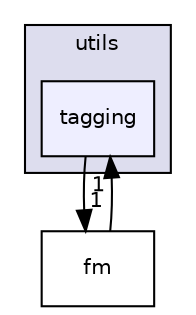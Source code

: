 digraph "utils/tagging" {
  compound=true
  node [ fontsize="10", fontname="Helvetica"];
  edge [ labelfontsize="10", labelfontname="Helvetica"];
  subgraph clusterdir_cbdb8362360e11eafe2fa3bc74cf0ffd {
    graph [ bgcolor="#ddddee", pencolor="black", label="utils" fontname="Helvetica", fontsize="10", URL="dir_cbdb8362360e11eafe2fa3bc74cf0ffd.html"]
  dir_0c6c3272e996d36e7bc4752842d8a95c [shape=box, label="tagging", style="filled", fillcolor="#eeeeff", pencolor="black", URL="dir_0c6c3272e996d36e7bc4752842d8a95c.html"];
  }
  dir_f99bc57f6e96b81f96432a4d7e6e5016 [shape=box label="fm" URL="dir_f99bc57f6e96b81f96432a4d7e6e5016.html"];
  dir_0c6c3272e996d36e7bc4752842d8a95c->dir_f99bc57f6e96b81f96432a4d7e6e5016 [headlabel="1", labeldistance=1.5 headhref="dir_000004_000006.html"];
  dir_f99bc57f6e96b81f96432a4d7e6e5016->dir_0c6c3272e996d36e7bc4752842d8a95c [headlabel="1", labeldistance=1.5 headhref="dir_000006_000004.html"];
}
